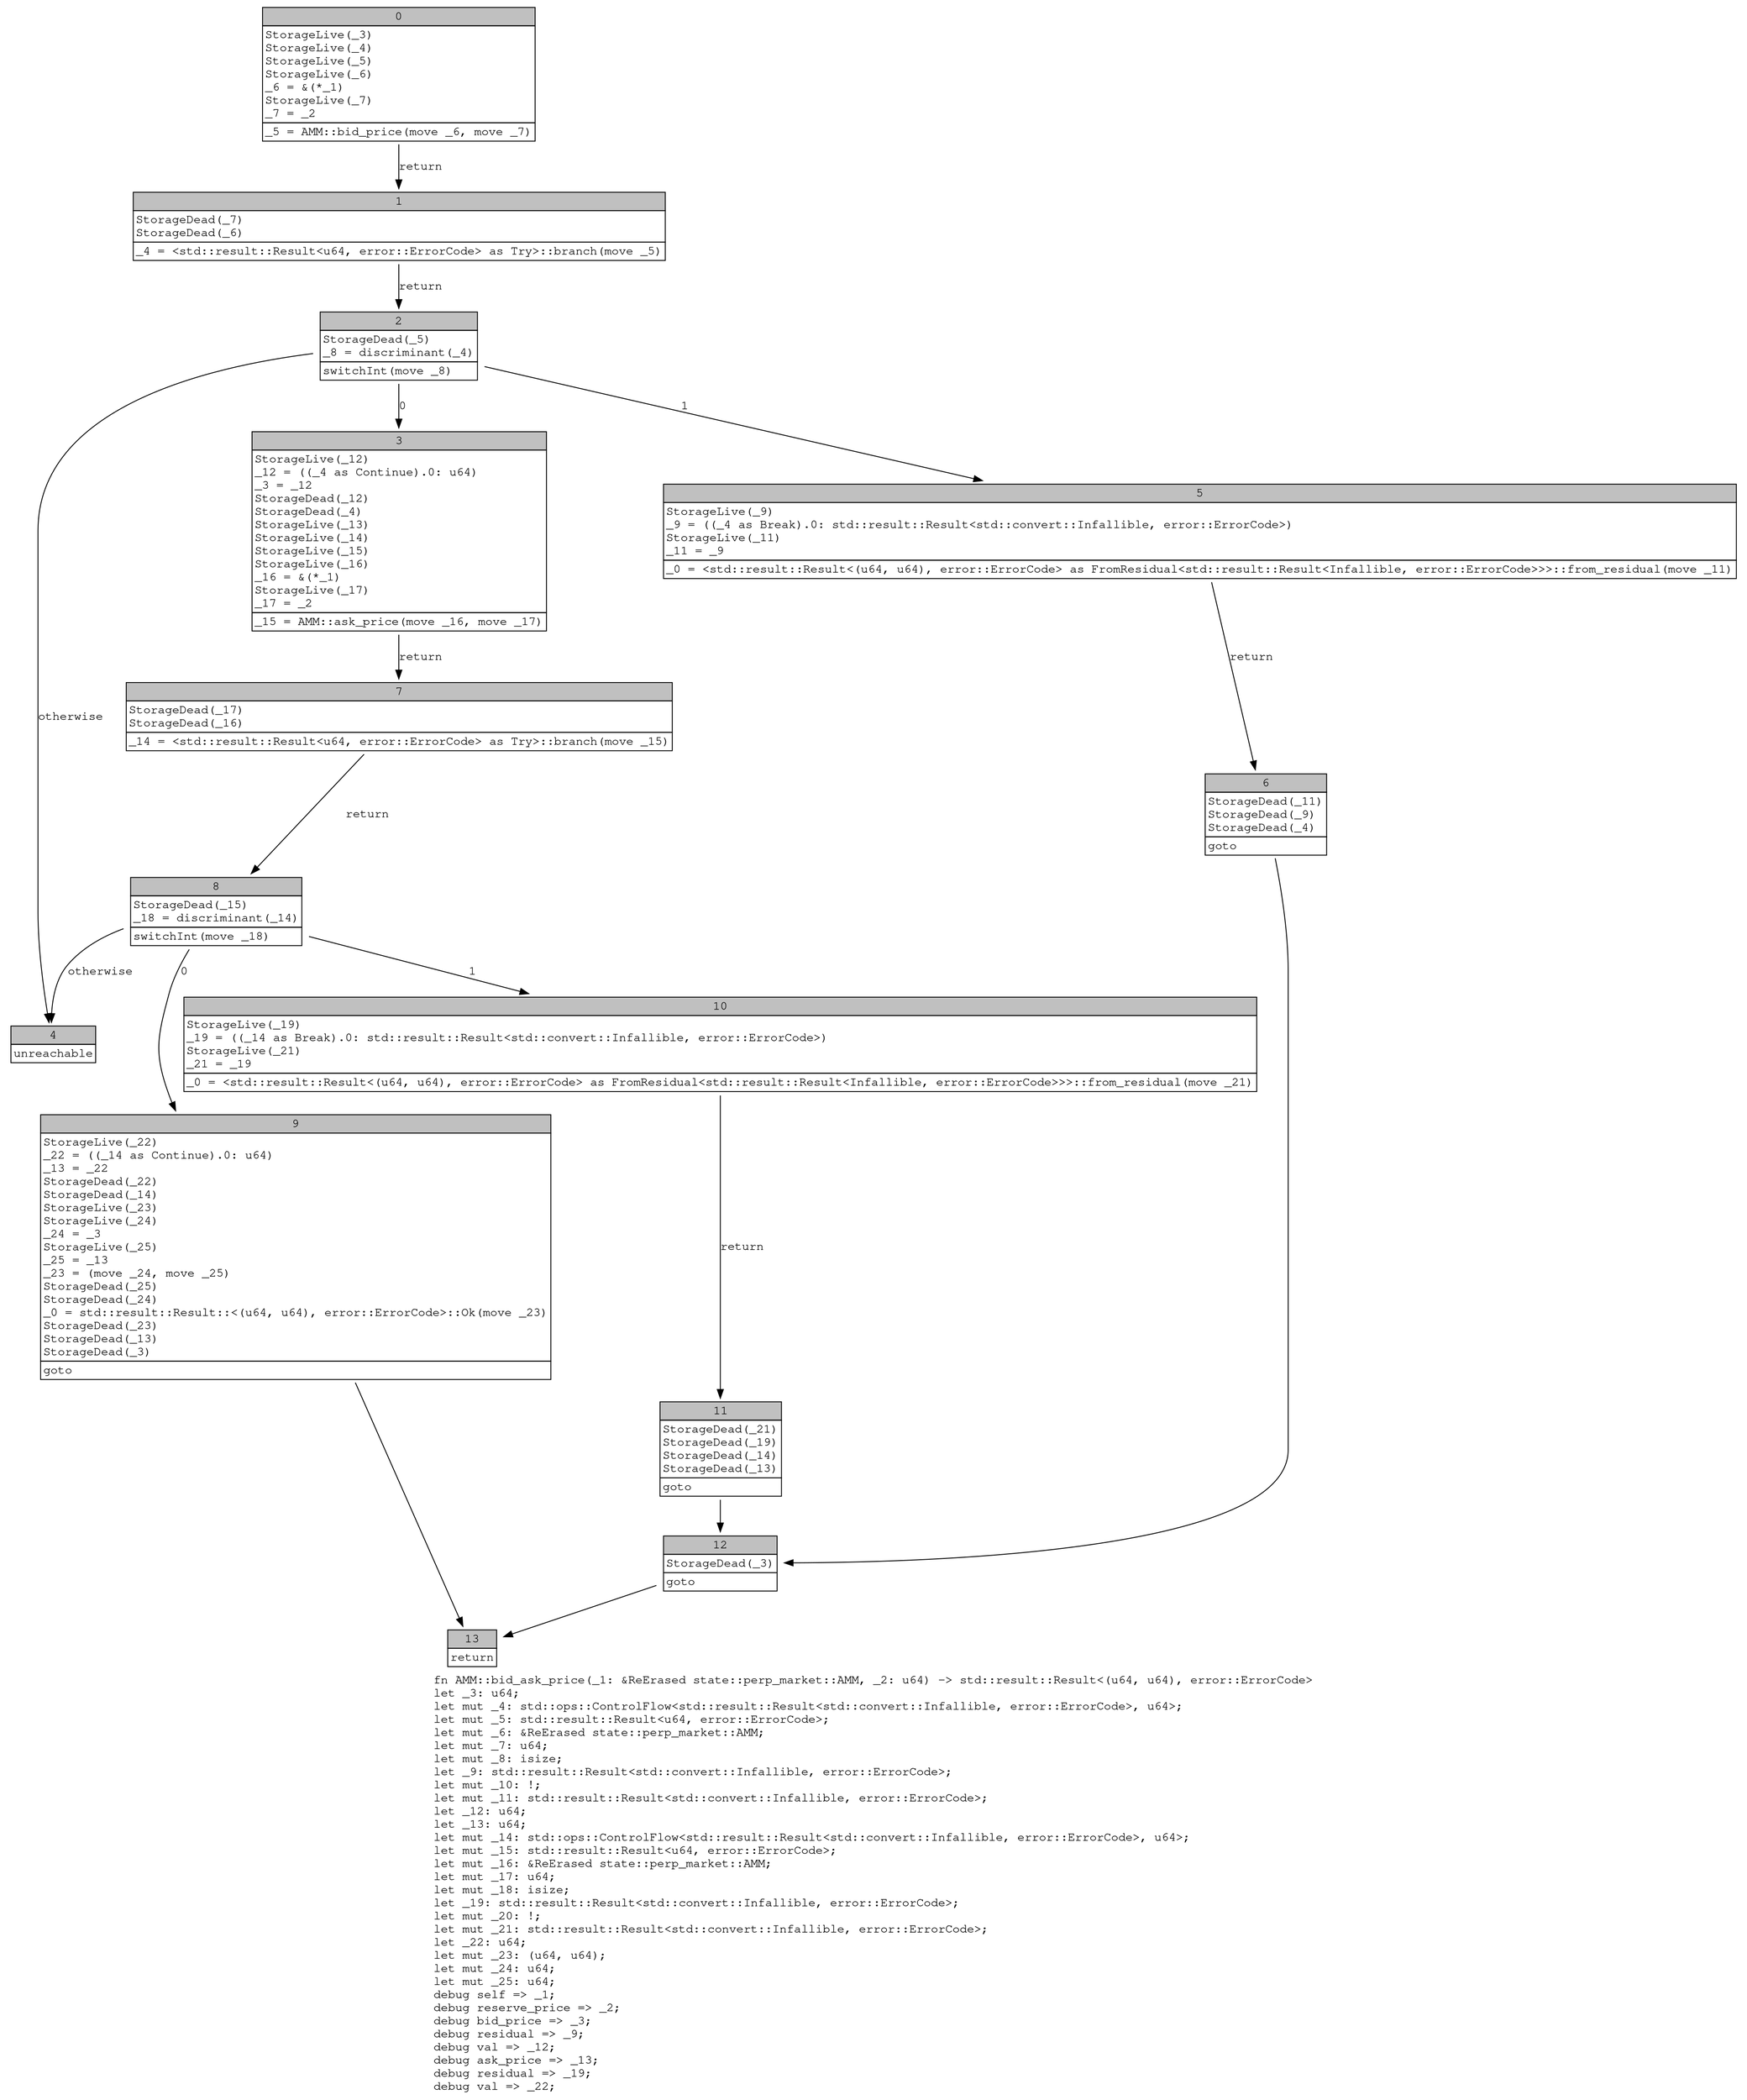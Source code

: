 digraph Mir_0_3836 {
    graph [fontname="Courier, monospace"];
    node [fontname="Courier, monospace"];
    edge [fontname="Courier, monospace"];
    label=<fn AMM::bid_ask_price(_1: &amp;ReErased state::perp_market::AMM, _2: u64) -&gt; std::result::Result&lt;(u64, u64), error::ErrorCode&gt;<br align="left"/>let _3: u64;<br align="left"/>let mut _4: std::ops::ControlFlow&lt;std::result::Result&lt;std::convert::Infallible, error::ErrorCode&gt;, u64&gt;;<br align="left"/>let mut _5: std::result::Result&lt;u64, error::ErrorCode&gt;;<br align="left"/>let mut _6: &amp;ReErased state::perp_market::AMM;<br align="left"/>let mut _7: u64;<br align="left"/>let mut _8: isize;<br align="left"/>let _9: std::result::Result&lt;std::convert::Infallible, error::ErrorCode&gt;;<br align="left"/>let mut _10: !;<br align="left"/>let mut _11: std::result::Result&lt;std::convert::Infallible, error::ErrorCode&gt;;<br align="left"/>let _12: u64;<br align="left"/>let _13: u64;<br align="left"/>let mut _14: std::ops::ControlFlow&lt;std::result::Result&lt;std::convert::Infallible, error::ErrorCode&gt;, u64&gt;;<br align="left"/>let mut _15: std::result::Result&lt;u64, error::ErrorCode&gt;;<br align="left"/>let mut _16: &amp;ReErased state::perp_market::AMM;<br align="left"/>let mut _17: u64;<br align="left"/>let mut _18: isize;<br align="left"/>let _19: std::result::Result&lt;std::convert::Infallible, error::ErrorCode&gt;;<br align="left"/>let mut _20: !;<br align="left"/>let mut _21: std::result::Result&lt;std::convert::Infallible, error::ErrorCode&gt;;<br align="left"/>let _22: u64;<br align="left"/>let mut _23: (u64, u64);<br align="left"/>let mut _24: u64;<br align="left"/>let mut _25: u64;<br align="left"/>debug self =&gt; _1;<br align="left"/>debug reserve_price =&gt; _2;<br align="left"/>debug bid_price =&gt; _3;<br align="left"/>debug residual =&gt; _9;<br align="left"/>debug val =&gt; _12;<br align="left"/>debug ask_price =&gt; _13;<br align="left"/>debug residual =&gt; _19;<br align="left"/>debug val =&gt; _22;<br align="left"/>>;
    bb0__0_3836 [shape="none", label=<<table border="0" cellborder="1" cellspacing="0"><tr><td bgcolor="gray" align="center" colspan="1">0</td></tr><tr><td align="left" balign="left">StorageLive(_3)<br/>StorageLive(_4)<br/>StorageLive(_5)<br/>StorageLive(_6)<br/>_6 = &amp;(*_1)<br/>StorageLive(_7)<br/>_7 = _2<br/></td></tr><tr><td align="left">_5 = AMM::bid_price(move _6, move _7)</td></tr></table>>];
    bb1__0_3836 [shape="none", label=<<table border="0" cellborder="1" cellspacing="0"><tr><td bgcolor="gray" align="center" colspan="1">1</td></tr><tr><td align="left" balign="left">StorageDead(_7)<br/>StorageDead(_6)<br/></td></tr><tr><td align="left">_4 = &lt;std::result::Result&lt;u64, error::ErrorCode&gt; as Try&gt;::branch(move _5)</td></tr></table>>];
    bb2__0_3836 [shape="none", label=<<table border="0" cellborder="1" cellspacing="0"><tr><td bgcolor="gray" align="center" colspan="1">2</td></tr><tr><td align="left" balign="left">StorageDead(_5)<br/>_8 = discriminant(_4)<br/></td></tr><tr><td align="left">switchInt(move _8)</td></tr></table>>];
    bb3__0_3836 [shape="none", label=<<table border="0" cellborder="1" cellspacing="0"><tr><td bgcolor="gray" align="center" colspan="1">3</td></tr><tr><td align="left" balign="left">StorageLive(_12)<br/>_12 = ((_4 as Continue).0: u64)<br/>_3 = _12<br/>StorageDead(_12)<br/>StorageDead(_4)<br/>StorageLive(_13)<br/>StorageLive(_14)<br/>StorageLive(_15)<br/>StorageLive(_16)<br/>_16 = &amp;(*_1)<br/>StorageLive(_17)<br/>_17 = _2<br/></td></tr><tr><td align="left">_15 = AMM::ask_price(move _16, move _17)</td></tr></table>>];
    bb4__0_3836 [shape="none", label=<<table border="0" cellborder="1" cellspacing="0"><tr><td bgcolor="gray" align="center" colspan="1">4</td></tr><tr><td align="left">unreachable</td></tr></table>>];
    bb5__0_3836 [shape="none", label=<<table border="0" cellborder="1" cellspacing="0"><tr><td bgcolor="gray" align="center" colspan="1">5</td></tr><tr><td align="left" balign="left">StorageLive(_9)<br/>_9 = ((_4 as Break).0: std::result::Result&lt;std::convert::Infallible, error::ErrorCode&gt;)<br/>StorageLive(_11)<br/>_11 = _9<br/></td></tr><tr><td align="left">_0 = &lt;std::result::Result&lt;(u64, u64), error::ErrorCode&gt; as FromResidual&lt;std::result::Result&lt;Infallible, error::ErrorCode&gt;&gt;&gt;::from_residual(move _11)</td></tr></table>>];
    bb6__0_3836 [shape="none", label=<<table border="0" cellborder="1" cellspacing="0"><tr><td bgcolor="gray" align="center" colspan="1">6</td></tr><tr><td align="left" balign="left">StorageDead(_11)<br/>StorageDead(_9)<br/>StorageDead(_4)<br/></td></tr><tr><td align="left">goto</td></tr></table>>];
    bb7__0_3836 [shape="none", label=<<table border="0" cellborder="1" cellspacing="0"><tr><td bgcolor="gray" align="center" colspan="1">7</td></tr><tr><td align="left" balign="left">StorageDead(_17)<br/>StorageDead(_16)<br/></td></tr><tr><td align="left">_14 = &lt;std::result::Result&lt;u64, error::ErrorCode&gt; as Try&gt;::branch(move _15)</td></tr></table>>];
    bb8__0_3836 [shape="none", label=<<table border="0" cellborder="1" cellspacing="0"><tr><td bgcolor="gray" align="center" colspan="1">8</td></tr><tr><td align="left" balign="left">StorageDead(_15)<br/>_18 = discriminant(_14)<br/></td></tr><tr><td align="left">switchInt(move _18)</td></tr></table>>];
    bb9__0_3836 [shape="none", label=<<table border="0" cellborder="1" cellspacing="0"><tr><td bgcolor="gray" align="center" colspan="1">9</td></tr><tr><td align="left" balign="left">StorageLive(_22)<br/>_22 = ((_14 as Continue).0: u64)<br/>_13 = _22<br/>StorageDead(_22)<br/>StorageDead(_14)<br/>StorageLive(_23)<br/>StorageLive(_24)<br/>_24 = _3<br/>StorageLive(_25)<br/>_25 = _13<br/>_23 = (move _24, move _25)<br/>StorageDead(_25)<br/>StorageDead(_24)<br/>_0 = std::result::Result::&lt;(u64, u64), error::ErrorCode&gt;::Ok(move _23)<br/>StorageDead(_23)<br/>StorageDead(_13)<br/>StorageDead(_3)<br/></td></tr><tr><td align="left">goto</td></tr></table>>];
    bb10__0_3836 [shape="none", label=<<table border="0" cellborder="1" cellspacing="0"><tr><td bgcolor="gray" align="center" colspan="1">10</td></tr><tr><td align="left" balign="left">StorageLive(_19)<br/>_19 = ((_14 as Break).0: std::result::Result&lt;std::convert::Infallible, error::ErrorCode&gt;)<br/>StorageLive(_21)<br/>_21 = _19<br/></td></tr><tr><td align="left">_0 = &lt;std::result::Result&lt;(u64, u64), error::ErrorCode&gt; as FromResidual&lt;std::result::Result&lt;Infallible, error::ErrorCode&gt;&gt;&gt;::from_residual(move _21)</td></tr></table>>];
    bb11__0_3836 [shape="none", label=<<table border="0" cellborder="1" cellspacing="0"><tr><td bgcolor="gray" align="center" colspan="1">11</td></tr><tr><td align="left" balign="left">StorageDead(_21)<br/>StorageDead(_19)<br/>StorageDead(_14)<br/>StorageDead(_13)<br/></td></tr><tr><td align="left">goto</td></tr></table>>];
    bb12__0_3836 [shape="none", label=<<table border="0" cellborder="1" cellspacing="0"><tr><td bgcolor="gray" align="center" colspan="1">12</td></tr><tr><td align="left" balign="left">StorageDead(_3)<br/></td></tr><tr><td align="left">goto</td></tr></table>>];
    bb13__0_3836 [shape="none", label=<<table border="0" cellborder="1" cellspacing="0"><tr><td bgcolor="gray" align="center" colspan="1">13</td></tr><tr><td align="left">return</td></tr></table>>];
    bb0__0_3836 -> bb1__0_3836 [label="return"];
    bb1__0_3836 -> bb2__0_3836 [label="return"];
    bb2__0_3836 -> bb3__0_3836 [label="0"];
    bb2__0_3836 -> bb5__0_3836 [label="1"];
    bb2__0_3836 -> bb4__0_3836 [label="otherwise"];
    bb3__0_3836 -> bb7__0_3836 [label="return"];
    bb5__0_3836 -> bb6__0_3836 [label="return"];
    bb6__0_3836 -> bb12__0_3836 [label=""];
    bb7__0_3836 -> bb8__0_3836 [label="return"];
    bb8__0_3836 -> bb9__0_3836 [label="0"];
    bb8__0_3836 -> bb10__0_3836 [label="1"];
    bb8__0_3836 -> bb4__0_3836 [label="otherwise"];
    bb9__0_3836 -> bb13__0_3836 [label=""];
    bb10__0_3836 -> bb11__0_3836 [label="return"];
    bb11__0_3836 -> bb12__0_3836 [label=""];
    bb12__0_3836 -> bb13__0_3836 [label=""];
}
